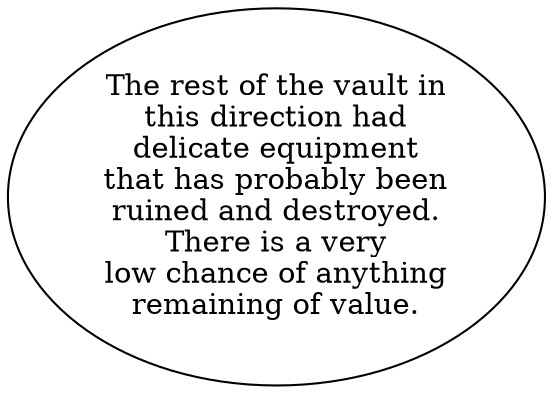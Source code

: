 digraph RUBCORE {
  "start" [style=filled       fillcolor="#FFFFFF"       color="#000000"]
  "start" [label="The rest of the vault in\nthis direction had\ndelicate equipment\nthat has probably been\nruined and destroyed.\nThere is a very\nlow chance of anything\nremaining of value."]
}